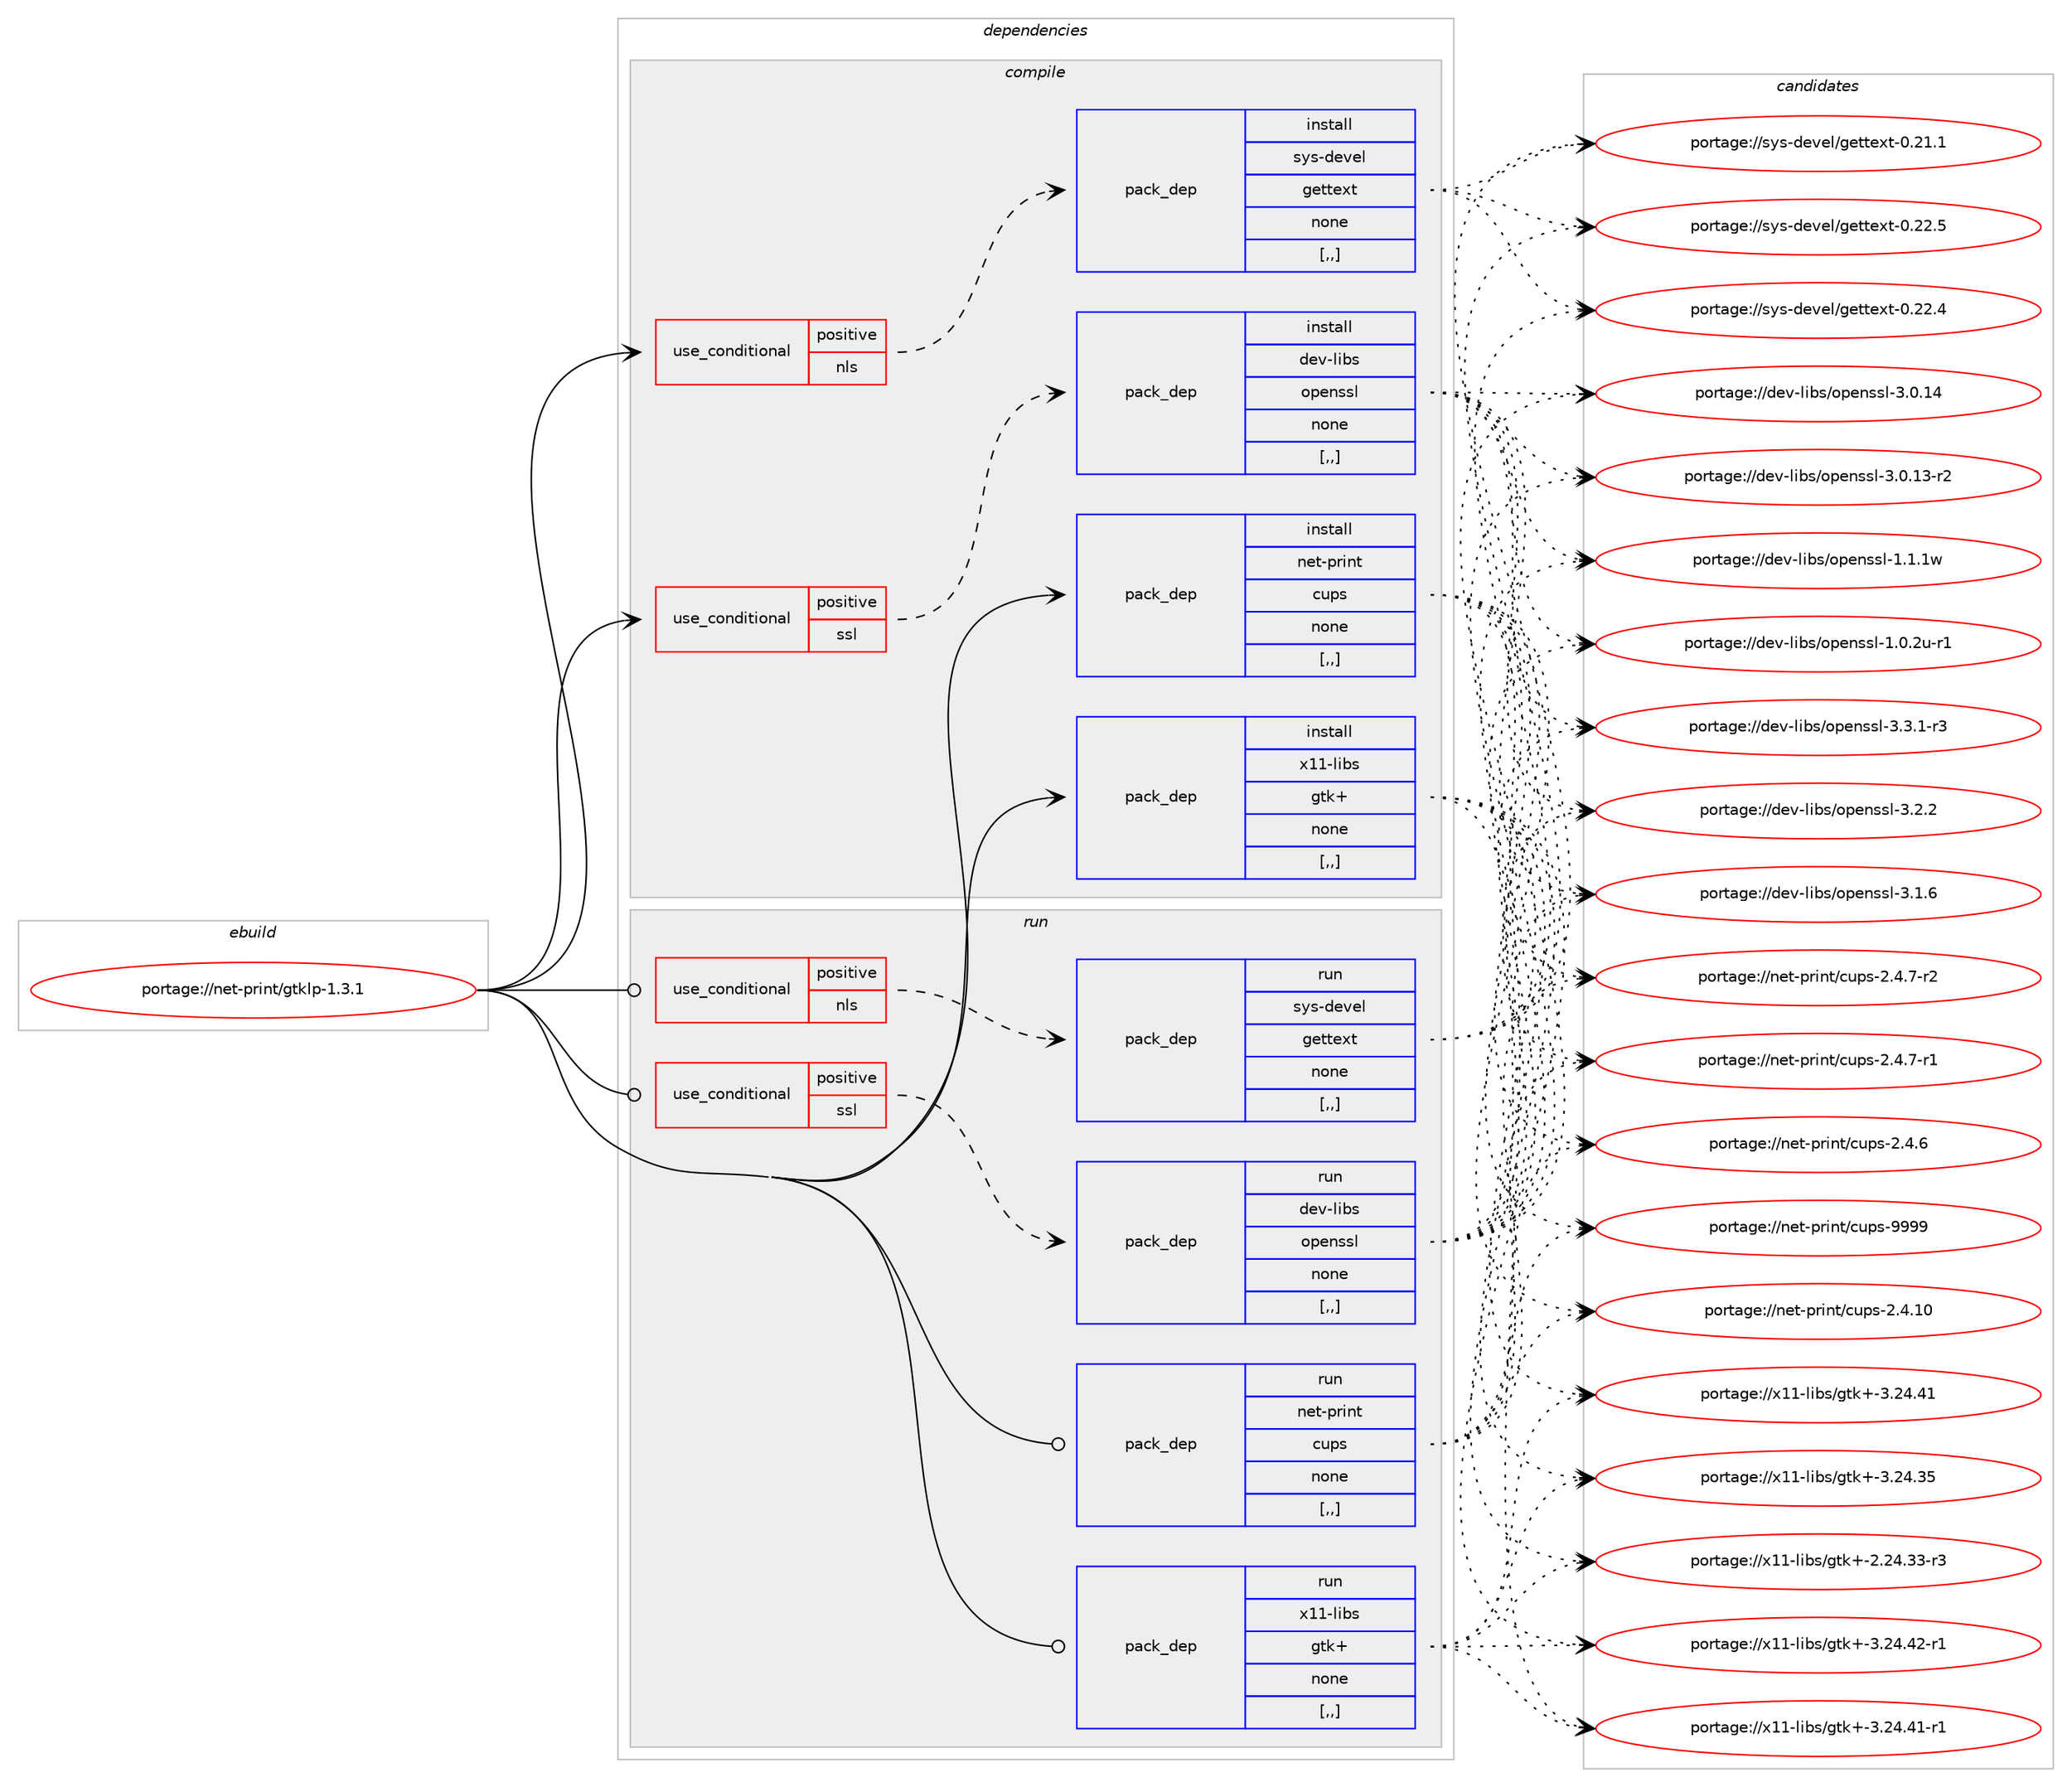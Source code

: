 digraph prolog {

# *************
# Graph options
# *************

newrank=true;
concentrate=true;
compound=true;
graph [rankdir=LR,fontname=Helvetica,fontsize=10,ranksep=1.5];#, ranksep=2.5, nodesep=0.2];
edge  [arrowhead=vee];
node  [fontname=Helvetica,fontsize=10];

# **********
# The ebuild
# **********

subgraph cluster_leftcol {
color=gray;
label=<<i>ebuild</i>>;
id [label="portage://net-print/gtklp-1.3.1", color=red, width=4, href="../net-print/gtklp-1.3.1.svg"];
}

# ****************
# The dependencies
# ****************

subgraph cluster_midcol {
color=gray;
label=<<i>dependencies</i>>;
subgraph cluster_compile {
fillcolor="#eeeeee";
style=filled;
label=<<i>compile</i>>;
subgraph cond234622 {
dependency892800 [label=<<TABLE BORDER="0" CELLBORDER="1" CELLSPACING="0" CELLPADDING="4"><TR><TD ROWSPAN="3" CELLPADDING="10">use_conditional</TD></TR><TR><TD>positive</TD></TR><TR><TD>nls</TD></TR></TABLE>>, shape=none, color=red];
subgraph pack651652 {
dependency892801 [label=<<TABLE BORDER="0" CELLBORDER="1" CELLSPACING="0" CELLPADDING="4" WIDTH="220"><TR><TD ROWSPAN="6" CELLPADDING="30">pack_dep</TD></TR><TR><TD WIDTH="110">install</TD></TR><TR><TD>sys-devel</TD></TR><TR><TD>gettext</TD></TR><TR><TD>none</TD></TR><TR><TD>[,,]</TD></TR></TABLE>>, shape=none, color=blue];
}
dependency892800:e -> dependency892801:w [weight=20,style="dashed",arrowhead="vee"];
}
id:e -> dependency892800:w [weight=20,style="solid",arrowhead="vee"];
subgraph cond234623 {
dependency892802 [label=<<TABLE BORDER="0" CELLBORDER="1" CELLSPACING="0" CELLPADDING="4"><TR><TD ROWSPAN="3" CELLPADDING="10">use_conditional</TD></TR><TR><TD>positive</TD></TR><TR><TD>ssl</TD></TR></TABLE>>, shape=none, color=red];
subgraph pack651653 {
dependency892803 [label=<<TABLE BORDER="0" CELLBORDER="1" CELLSPACING="0" CELLPADDING="4" WIDTH="220"><TR><TD ROWSPAN="6" CELLPADDING="30">pack_dep</TD></TR><TR><TD WIDTH="110">install</TD></TR><TR><TD>dev-libs</TD></TR><TR><TD>openssl</TD></TR><TR><TD>none</TD></TR><TR><TD>[,,]</TD></TR></TABLE>>, shape=none, color=blue];
}
dependency892802:e -> dependency892803:w [weight=20,style="dashed",arrowhead="vee"];
}
id:e -> dependency892802:w [weight=20,style="solid",arrowhead="vee"];
subgraph pack651654 {
dependency892804 [label=<<TABLE BORDER="0" CELLBORDER="1" CELLSPACING="0" CELLPADDING="4" WIDTH="220"><TR><TD ROWSPAN="6" CELLPADDING="30">pack_dep</TD></TR><TR><TD WIDTH="110">install</TD></TR><TR><TD>net-print</TD></TR><TR><TD>cups</TD></TR><TR><TD>none</TD></TR><TR><TD>[,,]</TD></TR></TABLE>>, shape=none, color=blue];
}
id:e -> dependency892804:w [weight=20,style="solid",arrowhead="vee"];
subgraph pack651655 {
dependency892805 [label=<<TABLE BORDER="0" CELLBORDER="1" CELLSPACING="0" CELLPADDING="4" WIDTH="220"><TR><TD ROWSPAN="6" CELLPADDING="30">pack_dep</TD></TR><TR><TD WIDTH="110">install</TD></TR><TR><TD>x11-libs</TD></TR><TR><TD>gtk+</TD></TR><TR><TD>none</TD></TR><TR><TD>[,,]</TD></TR></TABLE>>, shape=none, color=blue];
}
id:e -> dependency892805:w [weight=20,style="solid",arrowhead="vee"];
}
subgraph cluster_compileandrun {
fillcolor="#eeeeee";
style=filled;
label=<<i>compile and run</i>>;
}
subgraph cluster_run {
fillcolor="#eeeeee";
style=filled;
label=<<i>run</i>>;
subgraph cond234624 {
dependency892806 [label=<<TABLE BORDER="0" CELLBORDER="1" CELLSPACING="0" CELLPADDING="4"><TR><TD ROWSPAN="3" CELLPADDING="10">use_conditional</TD></TR><TR><TD>positive</TD></TR><TR><TD>nls</TD></TR></TABLE>>, shape=none, color=red];
subgraph pack651656 {
dependency892807 [label=<<TABLE BORDER="0" CELLBORDER="1" CELLSPACING="0" CELLPADDING="4" WIDTH="220"><TR><TD ROWSPAN="6" CELLPADDING="30">pack_dep</TD></TR><TR><TD WIDTH="110">run</TD></TR><TR><TD>sys-devel</TD></TR><TR><TD>gettext</TD></TR><TR><TD>none</TD></TR><TR><TD>[,,]</TD></TR></TABLE>>, shape=none, color=blue];
}
dependency892806:e -> dependency892807:w [weight=20,style="dashed",arrowhead="vee"];
}
id:e -> dependency892806:w [weight=20,style="solid",arrowhead="odot"];
subgraph cond234625 {
dependency892808 [label=<<TABLE BORDER="0" CELLBORDER="1" CELLSPACING="0" CELLPADDING="4"><TR><TD ROWSPAN="3" CELLPADDING="10">use_conditional</TD></TR><TR><TD>positive</TD></TR><TR><TD>ssl</TD></TR></TABLE>>, shape=none, color=red];
subgraph pack651657 {
dependency892809 [label=<<TABLE BORDER="0" CELLBORDER="1" CELLSPACING="0" CELLPADDING="4" WIDTH="220"><TR><TD ROWSPAN="6" CELLPADDING="30">pack_dep</TD></TR><TR><TD WIDTH="110">run</TD></TR><TR><TD>dev-libs</TD></TR><TR><TD>openssl</TD></TR><TR><TD>none</TD></TR><TR><TD>[,,]</TD></TR></TABLE>>, shape=none, color=blue];
}
dependency892808:e -> dependency892809:w [weight=20,style="dashed",arrowhead="vee"];
}
id:e -> dependency892808:w [weight=20,style="solid",arrowhead="odot"];
subgraph pack651658 {
dependency892810 [label=<<TABLE BORDER="0" CELLBORDER="1" CELLSPACING="0" CELLPADDING="4" WIDTH="220"><TR><TD ROWSPAN="6" CELLPADDING="30">pack_dep</TD></TR><TR><TD WIDTH="110">run</TD></TR><TR><TD>net-print</TD></TR><TR><TD>cups</TD></TR><TR><TD>none</TD></TR><TR><TD>[,,]</TD></TR></TABLE>>, shape=none, color=blue];
}
id:e -> dependency892810:w [weight=20,style="solid",arrowhead="odot"];
subgraph pack651659 {
dependency892811 [label=<<TABLE BORDER="0" CELLBORDER="1" CELLSPACING="0" CELLPADDING="4" WIDTH="220"><TR><TD ROWSPAN="6" CELLPADDING="30">pack_dep</TD></TR><TR><TD WIDTH="110">run</TD></TR><TR><TD>x11-libs</TD></TR><TR><TD>gtk+</TD></TR><TR><TD>none</TD></TR><TR><TD>[,,]</TD></TR></TABLE>>, shape=none, color=blue];
}
id:e -> dependency892811:w [weight=20,style="solid",arrowhead="odot"];
}
}

# **************
# The candidates
# **************

subgraph cluster_choices {
rank=same;
color=gray;
label=<<i>candidates</i>>;

subgraph choice651652 {
color=black;
nodesep=1;
choice115121115451001011181011084710310111611610112011645484650504653 [label="portage://sys-devel/gettext-0.22.5", color=red, width=4,href="../sys-devel/gettext-0.22.5.svg"];
choice115121115451001011181011084710310111611610112011645484650504652 [label="portage://sys-devel/gettext-0.22.4", color=red, width=4,href="../sys-devel/gettext-0.22.4.svg"];
choice115121115451001011181011084710310111611610112011645484650494649 [label="portage://sys-devel/gettext-0.21.1", color=red, width=4,href="../sys-devel/gettext-0.21.1.svg"];
dependency892801:e -> choice115121115451001011181011084710310111611610112011645484650504653:w [style=dotted,weight="100"];
dependency892801:e -> choice115121115451001011181011084710310111611610112011645484650504652:w [style=dotted,weight="100"];
dependency892801:e -> choice115121115451001011181011084710310111611610112011645484650494649:w [style=dotted,weight="100"];
}
subgraph choice651653 {
color=black;
nodesep=1;
choice1001011184510810598115471111121011101151151084551465146494511451 [label="portage://dev-libs/openssl-3.3.1-r3", color=red, width=4,href="../dev-libs/openssl-3.3.1-r3.svg"];
choice100101118451081059811547111112101110115115108455146504650 [label="portage://dev-libs/openssl-3.2.2", color=red, width=4,href="../dev-libs/openssl-3.2.2.svg"];
choice100101118451081059811547111112101110115115108455146494654 [label="portage://dev-libs/openssl-3.1.6", color=red, width=4,href="../dev-libs/openssl-3.1.6.svg"];
choice10010111845108105981154711111210111011511510845514648464952 [label="portage://dev-libs/openssl-3.0.14", color=red, width=4,href="../dev-libs/openssl-3.0.14.svg"];
choice100101118451081059811547111112101110115115108455146484649514511450 [label="portage://dev-libs/openssl-3.0.13-r2", color=red, width=4,href="../dev-libs/openssl-3.0.13-r2.svg"];
choice100101118451081059811547111112101110115115108454946494649119 [label="portage://dev-libs/openssl-1.1.1w", color=red, width=4,href="../dev-libs/openssl-1.1.1w.svg"];
choice1001011184510810598115471111121011101151151084549464846501174511449 [label="portage://dev-libs/openssl-1.0.2u-r1", color=red, width=4,href="../dev-libs/openssl-1.0.2u-r1.svg"];
dependency892803:e -> choice1001011184510810598115471111121011101151151084551465146494511451:w [style=dotted,weight="100"];
dependency892803:e -> choice100101118451081059811547111112101110115115108455146504650:w [style=dotted,weight="100"];
dependency892803:e -> choice100101118451081059811547111112101110115115108455146494654:w [style=dotted,weight="100"];
dependency892803:e -> choice10010111845108105981154711111210111011511510845514648464952:w [style=dotted,weight="100"];
dependency892803:e -> choice100101118451081059811547111112101110115115108455146484649514511450:w [style=dotted,weight="100"];
dependency892803:e -> choice100101118451081059811547111112101110115115108454946494649119:w [style=dotted,weight="100"];
dependency892803:e -> choice1001011184510810598115471111121011101151151084549464846501174511449:w [style=dotted,weight="100"];
}
subgraph choice651654 {
color=black;
nodesep=1;
choice1101011164511211410511011647991171121154557575757 [label="portage://net-print/cups-9999", color=red, width=4,href="../net-print/cups-9999.svg"];
choice11010111645112114105110116479911711211545504652464948 [label="portage://net-print/cups-2.4.10", color=red, width=4,href="../net-print/cups-2.4.10.svg"];
choice1101011164511211410511011647991171121154550465246554511450 [label="portage://net-print/cups-2.4.7-r2", color=red, width=4,href="../net-print/cups-2.4.7-r2.svg"];
choice1101011164511211410511011647991171121154550465246554511449 [label="portage://net-print/cups-2.4.7-r1", color=red, width=4,href="../net-print/cups-2.4.7-r1.svg"];
choice110101116451121141051101164799117112115455046524654 [label="portage://net-print/cups-2.4.6", color=red, width=4,href="../net-print/cups-2.4.6.svg"];
dependency892804:e -> choice1101011164511211410511011647991171121154557575757:w [style=dotted,weight="100"];
dependency892804:e -> choice11010111645112114105110116479911711211545504652464948:w [style=dotted,weight="100"];
dependency892804:e -> choice1101011164511211410511011647991171121154550465246554511450:w [style=dotted,weight="100"];
dependency892804:e -> choice1101011164511211410511011647991171121154550465246554511449:w [style=dotted,weight="100"];
dependency892804:e -> choice110101116451121141051101164799117112115455046524654:w [style=dotted,weight="100"];
}
subgraph choice651655 {
color=black;
nodesep=1;
choice12049494510810598115471031161074345514650524652504511449 [label="portage://x11-libs/gtk+-3.24.42-r1", color=red, width=4,href="../x11-libs/gtk+-3.24.42-r1.svg"];
choice12049494510810598115471031161074345514650524652494511449 [label="portage://x11-libs/gtk+-3.24.41-r1", color=red, width=4,href="../x11-libs/gtk+-3.24.41-r1.svg"];
choice1204949451081059811547103116107434551465052465249 [label="portage://x11-libs/gtk+-3.24.41", color=red, width=4,href="../x11-libs/gtk+-3.24.41.svg"];
choice1204949451081059811547103116107434551465052465153 [label="portage://x11-libs/gtk+-3.24.35", color=red, width=4,href="../x11-libs/gtk+-3.24.35.svg"];
choice12049494510810598115471031161074345504650524651514511451 [label="portage://x11-libs/gtk+-2.24.33-r3", color=red, width=4,href="../x11-libs/gtk+-2.24.33-r3.svg"];
dependency892805:e -> choice12049494510810598115471031161074345514650524652504511449:w [style=dotted,weight="100"];
dependency892805:e -> choice12049494510810598115471031161074345514650524652494511449:w [style=dotted,weight="100"];
dependency892805:e -> choice1204949451081059811547103116107434551465052465249:w [style=dotted,weight="100"];
dependency892805:e -> choice1204949451081059811547103116107434551465052465153:w [style=dotted,weight="100"];
dependency892805:e -> choice12049494510810598115471031161074345504650524651514511451:w [style=dotted,weight="100"];
}
subgraph choice651656 {
color=black;
nodesep=1;
choice115121115451001011181011084710310111611610112011645484650504653 [label="portage://sys-devel/gettext-0.22.5", color=red, width=4,href="../sys-devel/gettext-0.22.5.svg"];
choice115121115451001011181011084710310111611610112011645484650504652 [label="portage://sys-devel/gettext-0.22.4", color=red, width=4,href="../sys-devel/gettext-0.22.4.svg"];
choice115121115451001011181011084710310111611610112011645484650494649 [label="portage://sys-devel/gettext-0.21.1", color=red, width=4,href="../sys-devel/gettext-0.21.1.svg"];
dependency892807:e -> choice115121115451001011181011084710310111611610112011645484650504653:w [style=dotted,weight="100"];
dependency892807:e -> choice115121115451001011181011084710310111611610112011645484650504652:w [style=dotted,weight="100"];
dependency892807:e -> choice115121115451001011181011084710310111611610112011645484650494649:w [style=dotted,weight="100"];
}
subgraph choice651657 {
color=black;
nodesep=1;
choice1001011184510810598115471111121011101151151084551465146494511451 [label="portage://dev-libs/openssl-3.3.1-r3", color=red, width=4,href="../dev-libs/openssl-3.3.1-r3.svg"];
choice100101118451081059811547111112101110115115108455146504650 [label="portage://dev-libs/openssl-3.2.2", color=red, width=4,href="../dev-libs/openssl-3.2.2.svg"];
choice100101118451081059811547111112101110115115108455146494654 [label="portage://dev-libs/openssl-3.1.6", color=red, width=4,href="../dev-libs/openssl-3.1.6.svg"];
choice10010111845108105981154711111210111011511510845514648464952 [label="portage://dev-libs/openssl-3.0.14", color=red, width=4,href="../dev-libs/openssl-3.0.14.svg"];
choice100101118451081059811547111112101110115115108455146484649514511450 [label="portage://dev-libs/openssl-3.0.13-r2", color=red, width=4,href="../dev-libs/openssl-3.0.13-r2.svg"];
choice100101118451081059811547111112101110115115108454946494649119 [label="portage://dev-libs/openssl-1.1.1w", color=red, width=4,href="../dev-libs/openssl-1.1.1w.svg"];
choice1001011184510810598115471111121011101151151084549464846501174511449 [label="portage://dev-libs/openssl-1.0.2u-r1", color=red, width=4,href="../dev-libs/openssl-1.0.2u-r1.svg"];
dependency892809:e -> choice1001011184510810598115471111121011101151151084551465146494511451:w [style=dotted,weight="100"];
dependency892809:e -> choice100101118451081059811547111112101110115115108455146504650:w [style=dotted,weight="100"];
dependency892809:e -> choice100101118451081059811547111112101110115115108455146494654:w [style=dotted,weight="100"];
dependency892809:e -> choice10010111845108105981154711111210111011511510845514648464952:w [style=dotted,weight="100"];
dependency892809:e -> choice100101118451081059811547111112101110115115108455146484649514511450:w [style=dotted,weight="100"];
dependency892809:e -> choice100101118451081059811547111112101110115115108454946494649119:w [style=dotted,weight="100"];
dependency892809:e -> choice1001011184510810598115471111121011101151151084549464846501174511449:w [style=dotted,weight="100"];
}
subgraph choice651658 {
color=black;
nodesep=1;
choice1101011164511211410511011647991171121154557575757 [label="portage://net-print/cups-9999", color=red, width=4,href="../net-print/cups-9999.svg"];
choice11010111645112114105110116479911711211545504652464948 [label="portage://net-print/cups-2.4.10", color=red, width=4,href="../net-print/cups-2.4.10.svg"];
choice1101011164511211410511011647991171121154550465246554511450 [label="portage://net-print/cups-2.4.7-r2", color=red, width=4,href="../net-print/cups-2.4.7-r2.svg"];
choice1101011164511211410511011647991171121154550465246554511449 [label="portage://net-print/cups-2.4.7-r1", color=red, width=4,href="../net-print/cups-2.4.7-r1.svg"];
choice110101116451121141051101164799117112115455046524654 [label="portage://net-print/cups-2.4.6", color=red, width=4,href="../net-print/cups-2.4.6.svg"];
dependency892810:e -> choice1101011164511211410511011647991171121154557575757:w [style=dotted,weight="100"];
dependency892810:e -> choice11010111645112114105110116479911711211545504652464948:w [style=dotted,weight="100"];
dependency892810:e -> choice1101011164511211410511011647991171121154550465246554511450:w [style=dotted,weight="100"];
dependency892810:e -> choice1101011164511211410511011647991171121154550465246554511449:w [style=dotted,weight="100"];
dependency892810:e -> choice110101116451121141051101164799117112115455046524654:w [style=dotted,weight="100"];
}
subgraph choice651659 {
color=black;
nodesep=1;
choice12049494510810598115471031161074345514650524652504511449 [label="portage://x11-libs/gtk+-3.24.42-r1", color=red, width=4,href="../x11-libs/gtk+-3.24.42-r1.svg"];
choice12049494510810598115471031161074345514650524652494511449 [label="portage://x11-libs/gtk+-3.24.41-r1", color=red, width=4,href="../x11-libs/gtk+-3.24.41-r1.svg"];
choice1204949451081059811547103116107434551465052465249 [label="portage://x11-libs/gtk+-3.24.41", color=red, width=4,href="../x11-libs/gtk+-3.24.41.svg"];
choice1204949451081059811547103116107434551465052465153 [label="portage://x11-libs/gtk+-3.24.35", color=red, width=4,href="../x11-libs/gtk+-3.24.35.svg"];
choice12049494510810598115471031161074345504650524651514511451 [label="portage://x11-libs/gtk+-2.24.33-r3", color=red, width=4,href="../x11-libs/gtk+-2.24.33-r3.svg"];
dependency892811:e -> choice12049494510810598115471031161074345514650524652504511449:w [style=dotted,weight="100"];
dependency892811:e -> choice12049494510810598115471031161074345514650524652494511449:w [style=dotted,weight="100"];
dependency892811:e -> choice1204949451081059811547103116107434551465052465249:w [style=dotted,weight="100"];
dependency892811:e -> choice1204949451081059811547103116107434551465052465153:w [style=dotted,weight="100"];
dependency892811:e -> choice12049494510810598115471031161074345504650524651514511451:w [style=dotted,weight="100"];
}
}

}
